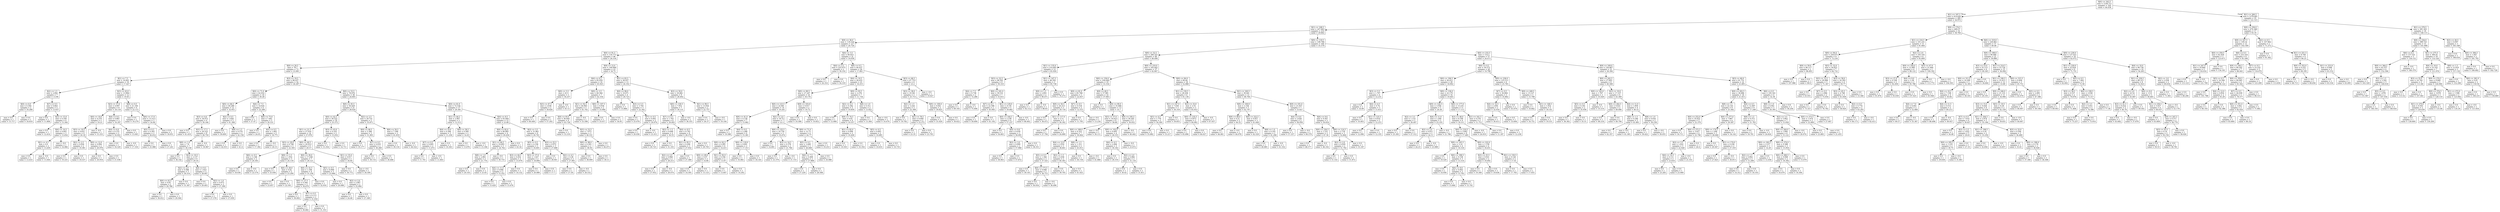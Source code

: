 digraph Tree {
node [shape=box] ;
0 [label="X[0] <= 343.5\nmse = 1238.711\nsamples = 320\nvalue = 44.438"] ;
1 [label="X[1] <= 187.5\nmse = 414.626\nsamples = 285\nvalue = 34.972"] ;
0 -> 1 [labeldistance=2.5, labelangle=45, headlabel="True"] ;
2 [label="X[1] <= 108.5\nmse = 247.843\nsamples = 233\nvalue = 29.662"] ;
1 -> 2 ;
3 [label="X[9] <= 36.0\nmse = 118.324\nsamples = 127\nvalue = 24.724"] ;
2 -> 3 ;
4 [label="X[0] <= 91.5\nmse = 116.773\nsamples = 96\nvalue = 26.554"] ;
3 -> 4 ;
5 [label="X[0] <= 20.5\nmse = 78.7\nsamples = 73\nvalue = 23.981"] ;
4 -> 5 ;
6 [label="X[1] <= 7.5\nmse = 16.843\nsamples = 19\nvalue = 17.427"] ;
5 -> 6 ;
7 [label="X[2] <= 1.5\nmse = 2.692\nsamples = 7\nvalue = 13.96"] ;
6 -> 7 ;
8 [label="X[0] <= 6.0\nmse = 0.304\nsamples = 2\nvalue = 16.268"] ;
7 -> 8 ;
9 [label="mse = 0.0\nsamples = 1\nvalue = 15.717"] ;
8 -> 9 ;
10 [label="mse = 0.0\nsamples = 1\nvalue = 16.819"] ;
8 -> 10 ;
11 [label="X[7] <= 0.5\nmse = 0.663\nsamples = 5\nvalue = 13.037"] ;
7 -> 11 ;
12 [label="mse = 0.0\nsamples = 1\nvalue = 11.808"] ;
11 -> 12 ;
13 [label="X[3] <= 15.0\nmse = 0.358\nsamples = 4\nvalue = 13.344"] ;
11 -> 13 ;
14 [label="mse = 0.0\nsamples = 1\nvalue = 12.414"] ;
13 -> 14 ;
15 [label="X[4] <= 10.5\nmse = 0.093\nsamples = 3\nvalue = 13.654"] ;
13 -> 15 ;
16 [label="X[1] <= 4.5\nmse = 0.0\nsamples = 2\nvalue = 13.439"] ;
15 -> 16 ;
17 [label="mse = 0.0\nsamples = 1\nvalue = 13.433"] ;
16 -> 17 ;
18 [label="mse = -0.0\nsamples = 1\nvalue = 13.444"] ;
16 -> 18 ;
19 [label="mse = -0.0\nsamples = 1\nvalue = 14.084"] ;
15 -> 19 ;
20 [label="X[3] <= 43.0\nmse = 13.994\nsamples = 12\nvalue = 19.45"] ;
6 -> 20 ;
21 [label="X[3] <= 37.0\nmse = 4.997\nsamples = 8\nvalue = 18.118"] ;
20 -> 21 ;
22 [label="X[0] <= 19.0\nmse = 4.279\nsamples = 5\nvalue = 19.21"] ;
21 -> 22 ;
23 [label="X[3] <= 19.5\nmse = 0.652\nsamples = 4\nvalue = 20.18"] ;
22 -> 23 ;
24 [label="X[2] <= 2.5\nmse = 0.024\nsamples = 2\nvalue = 19.381"] ;
23 -> 24 ;
25 [label="mse = 0.0\nsamples = 1\nvalue = 19.225"] ;
24 -> 25 ;
26 [label="mse = 0.0\nsamples = 1\nvalue = 19.537"] ;
24 -> 26 ;
27 [label="X[0] <= 12.0\nmse = 0.004\nsamples = 2\nvalue = 20.978"] ;
23 -> 27 ;
28 [label="mse = 0.0\nsamples = 1\nvalue = 20.918"] ;
27 -> 28 ;
29 [label="mse = 0.0\nsamples = 1\nvalue = 21.038"] ;
27 -> 29 ;
30 [label="mse = -0.0\nsamples = 1\nvalue = 15.333"] ;
22 -> 30 ;
31 [label="X[4] <= 9.5\nmse = 0.887\nsamples = 3\nvalue = 16.297"] ;
21 -> 31 ;
32 [label="X[4] <= 6.0\nmse = 0.155\nsamples = 2\nvalue = 16.922"] ;
31 -> 32 ;
33 [label="mse = 0.0\nsamples = 1\nvalue = 16.529"] ;
32 -> 33 ;
34 [label="mse = -0.0\nsamples = 1\nvalue = 17.316"] ;
32 -> 34 ;
35 [label="mse = 0.0\nsamples = 1\nvalue = 15.045"] ;
31 -> 35 ;
36 [label="X[8] <= 0.5\nmse = 21.336\nsamples = 4\nvalue = 22.115"] ;
20 -> 36 ;
37 [label="mse = 0.0\nsamples = 1\nvalue = 16.279"] ;
36 -> 37 ;
38 [label="X[0] <= 17.0\nmse = 13.313\nsamples = 3\nvalue = 24.06"] ;
36 -> 38 ;
39 [label="X[5] <= 0.5\nmse = 0.393\nsamples = 2\nvalue = 26.614"] ;
38 -> 39 ;
40 [label="mse = 0.0\nsamples = 1\nvalue = 25.988"] ;
39 -> 40 ;
41 [label="mse = 0.0\nsamples = 1\nvalue = 27.241"] ;
39 -> 41 ;
42 [label="mse = 0.0\nsamples = 1\nvalue = 18.951"] ;
38 -> 42 ;
43 [label="X[3] <= 19.5\nmse = 80.037\nsamples = 54\nvalue = 26.287"] ;
5 -> 43 ;
44 [label="X[0] <= 71.0\nmse = 62.032\nsamples = 16\nvalue = 30.28"] ;
43 -> 44 ;
45 [label="X[0] <= 66.5\nmse = 49.289\nsamples = 12\nvalue = 32.951"] ;
44 -> 45 ;
46 [label="X[3] <= 4.0\nmse = 34.072\nsamples = 9\nvalue = 30.166"] ;
45 -> 46 ;
47 [label="mse = 0.0\nsamples = 1\nvalue = 41.419"] ;
46 -> 47 ;
48 [label="X[3] <= 17.5\nmse = 20.522\nsamples = 8\nvalue = 28.759"] ;
46 -> 48 ;
49 [label="X[8] <= 1.0\nmse = 7.8\nsamples = 7\nvalue = 30.158"] ;
48 -> 49 ;
50 [label="mse = 0.0\nsamples = 1\nvalue = 36.142"] ;
49 -> 50 ;
51 [label="X[3] <= 10.5\nmse = 2.137\nsamples = 6\nvalue = 29.16"] ;
49 -> 51 ;
52 [label="X[2] <= 2.0\nmse = 0.588\nsamples = 3\nvalue = 30.314"] ;
51 -> 52 ;
53 [label="X[0] <= 43.5\nmse = 0.05\nsamples = 2\nvalue = 29.788"] ;
52 -> 53 ;
54 [label="mse = 0.0\nsamples = 1\nvalue = 30.012"] ;
53 -> 54 ;
55 [label="mse = 0.0\nsamples = 1\nvalue = 29.564"] ;
53 -> 55 ;
56 [label="mse = 0.0\nsamples = 1\nvalue = 31.367"] ;
52 -> 56 ;
57 [label="X[4] <= 9.5\nmse = 1.023\nsamples = 3\nvalue = 28.007"] ;
51 -> 57 ;
58 [label="mse = 0.0\nsamples = 1\nvalue = 29.403"] ;
57 -> 58 ;
59 [label="X[2] <= 1.0\nmse = 0.073\nsamples = 2\nvalue = 27.309"] ;
57 -> 59 ;
60 [label="mse = 0.0\nsamples = 1\nvalue = 27.578"] ;
59 -> 60 ;
61 [label="mse = 0.0\nsamples = 1\nvalue = 27.039"] ;
59 -> 61 ;
62 [label="mse = -0.0\nsamples = 1\nvalue = 18.967"] ;
48 -> 62 ;
63 [label="X[2] <= 0.5\nmse = 1.826\nsamples = 3\nvalue = 41.308"] ;
45 -> 63 ;
64 [label="mse = 0.0\nsamples = 1\nvalue = 39.609"] ;
63 -> 64 ;
65 [label="X[8] <= 1.5\nmse = 0.574\nsamples = 2\nvalue = 42.158"] ;
63 -> 65 ;
66 [label="mse = 0.0\nsamples = 1\nvalue = 42.915"] ;
65 -> 66 ;
67 [label="mse = 0.0\nsamples = 1\nvalue = 41.4"] ;
65 -> 67 ;
68 [label="X[4] <= 7.5\nmse = 14.624\nsamples = 4\nvalue = 22.266"] ;
44 -> 68 ;
69 [label="mse = 0.0\nsamples = 1\nvalue = 27.47"] ;
68 -> 69 ;
70 [label="X[0] <= 73.0\nmse = 7.461\nsamples = 3\nvalue = 20.531"] ;
68 -> 70 ;
71 [label="mse = 0.0\nsamples = 1\nvalue = 24.05"] ;
70 -> 71 ;
72 [label="X[5] <= 0.5\nmse = 1.902\nsamples = 2\nvalue = 18.771"] ;
70 -> 72 ;
73 [label="mse = 0.0\nsamples = 1\nvalue = 17.392"] ;
72 -> 73 ;
74 [label="mse = -0.0\nsamples = 1\nvalue = 20.15"] ;
72 -> 74 ;
75 [label="X[0] <= 53.5\nmse = 78.076\nsamples = 38\nvalue = 24.605"] ;
43 -> 75 ;
76 [label="X[0] <= 45.5\nmse = 56.429\nsamples = 21\nvalue = 28.024"] ;
75 -> 76 ;
77 [label="X[0] <= 42.5\nmse = 39.522\nsamples = 16\nvalue = 25.572"] ;
76 -> 77 ;
78 [label="X[1] <= 21.5\nmse = 27.016\nsamples = 14\nvalue = 27.078"] ;
77 -> 78 ;
79 [label="X[3] <= 29.0\nmse = 6.708\nsamples = 5\nvalue = 22.593"] ;
78 -> 79 ;
80 [label="X[6] <= 0.5\nmse = 5.148\nsamples = 2\nvalue = 20.305"] ;
79 -> 80 ;
81 [label="mse = 0.0\nsamples = 1\nvalue = 18.036"] ;
80 -> 81 ;
82 [label="mse = -0.0\nsamples = 1\nvalue = 22.574"] ;
80 -> 82 ;
83 [label="X[8] <= 1.5\nmse = 1.932\nsamples = 3\nvalue = 24.118"] ;
79 -> 83 ;
84 [label="mse = 0.0\nsamples = 1\nvalue = 25.936"] ;
83 -> 84 ;
85 [label="X[0] <= 28.0\nmse = 0.42\nsamples = 2\nvalue = 23.209"] ;
83 -> 85 ;
86 [label="mse = 0.0\nsamples = 1\nvalue = 23.857"] ;
85 -> 86 ;
87 [label="mse = 0.0\nsamples = 1\nvalue = 22.561"] ;
85 -> 87 ;
88 [label="X[0] <= 40.5\nmse = 20.912\nsamples = 9\nvalue = 29.57"] ;
78 -> 88 ;
89 [label="X[0] <= 36.0\nmse = 17.438\nsamples = 7\nvalue = 28.121"] ;
88 -> 89 ;
90 [label="X[0] <= 32.5\nmse = 1.166\nsamples = 4\nvalue = 31.238"] ;
89 -> 90 ;
91 [label="X[0] <= 27.5\nmse = 0.304\nsamples = 3\nvalue = 30.679"] ;
90 -> 91 ;
92 [label="mse = 0.0\nsamples = 1\nvalue = 30.002"] ;
91 -> 92 ;
93 [label="X[7] <= 0.5\nmse = 0.113\nsamples = 2\nvalue = 31.018"] ;
91 -> 93 ;
94 [label="mse = 0.0\nsamples = 1\nvalue = 30.682"] ;
93 -> 94 ;
95 [label="mse = 0.0\nsamples = 1\nvalue = 31.353"] ;
93 -> 95 ;
96 [label="mse = 0.0\nsamples = 1\nvalue = 32.916"] ;
90 -> 96 ;
97 [label="X[5] <= 0.5\nmse = 8.909\nsamples = 3\nvalue = 23.966"] ;
89 -> 97 ;
98 [label="mse = 0.0\nsamples = 1\nvalue = 20.088"] ;
97 -> 98 ;
99 [label="X[2] <= 2.0\nmse = 2.087\nsamples = 2\nvalue = 25.904"] ;
97 -> 99 ;
100 [label="mse = 0.0\nsamples = 1\nvalue = 24.46"] ;
99 -> 100 ;
101 [label="mse = 0.0\nsamples = 1\nvalue = 27.349"] ;
99 -> 101 ;
102 [label="X[1] <= 35.0\nmse = 0.017\nsamples = 2\nvalue = 34.64"] ;
88 -> 102 ;
103 [label="mse = 0.0\nsamples = 1\nvalue = 34.772"] ;
102 -> 103 ;
104 [label="mse = -0.0\nsamples = 1\nvalue = 34.509"] ;
102 -> 104 ;
105 [label="X[3] <= 43.0\nmse = 0.103\nsamples = 2\nvalue = 15.032"] ;
77 -> 105 ;
106 [label="mse = 0.0\nsamples = 1\nvalue = 15.354"] ;
105 -> 106 ;
107 [label="mse = 0.0\nsamples = 1\nvalue = 14.711"] ;
105 -> 107 ;
108 [label="X[2] <= 2.5\nmse = 29.731\nsamples = 5\nvalue = 35.871"] ;
76 -> 108 ;
109 [label="X[0] <= 46.5\nmse = 5.366\nsamples = 3\nvalue = 31.905"] ;
108 -> 109 ;
110 [label="mse = 0.0\nsamples = 1\nvalue = 35.177"] ;
109 -> 110 ;
111 [label="X[7] <= 0.5\nmse = 0.019\nsamples = 2\nvalue = 30.269"] ;
109 -> 111 ;
112 [label="mse = 0.0\nsamples = 1\nvalue = 30.132"] ;
111 -> 112 ;
113 [label="mse = 0.0\nsamples = 1\nvalue = 30.406"] ;
111 -> 113 ;
114 [label="X[0] <= 50.5\nmse = 7.306\nsamples = 2\nvalue = 41.819"] ;
108 -> 114 ;
115 [label="mse = 0.0\nsamples = 1\nvalue = 39.116"] ;
114 -> 115 ;
116 [label="mse = -0.0\nsamples = 1\nvalue = 44.522"] ;
114 -> 116 ;
117 [label="X[0] <= 61.0\nmse = 72.534\nsamples = 17\nvalue = 20.381"] ;
75 -> 117 ;
118 [label="X[1] <= 44.5\nmse = 2.907\nsamples = 5\nvalue = 12.513"] ;
117 -> 118 ;
119 [label="X[4] <= 10.0\nmse = 0.384\nsamples = 3\nvalue = 11.236"] ;
118 -> 119 ;
120 [label="X[7] <= 0.5\nmse = 0.005\nsamples = 2\nvalue = 11.672"] ;
119 -> 120 ;
121 [label="mse = 0.0\nsamples = 1\nvalue = 11.741"] ;
120 -> 121 ;
122 [label="mse = -0.0\nsamples = 1\nvalue = 11.603"] ;
120 -> 122 ;
123 [label="mse = 0.0\nsamples = 1\nvalue = 10.363"] ;
119 -> 123 ;
124 [label="X[0] <= 58.5\nmse = 0.569\nsamples = 2\nvalue = 14.43"] ;
118 -> 124 ;
125 [label="mse = 0.0\nsamples = 1\nvalue = 13.676"] ;
124 -> 125 ;
126 [label="mse = -0.0\nsamples = 1\nvalue = 15.184"] ;
124 -> 126 ;
127 [label="X[4] <= 8.5\nmse = 65.004\nsamples = 12\nvalue = 23.66"] ;
117 -> 127 ;
128 [label="X[0] <= 82.0\nmse = 80.885\nsamples = 4\nvalue = 29.456"] ;
127 -> 128 ;
129 [label="X[1] <= 64.5\nmse = 19.693\nsamples = 3\nvalue = 24.762"] ;
128 -> 129 ;
130 [label="X[8] <= 1.0\nmse = 2.801\nsamples = 2\nvalue = 21.776"] ;
129 -> 130 ;
131 [label="mse = 0.0\nsamples = 1\nvalue = 20.103"] ;
130 -> 131 ;
132 [label="mse = 0.0\nsamples = 1\nvalue = 23.45"] ;
130 -> 132 ;
133 [label="mse = -0.0\nsamples = 1\nvalue = 30.733"] ;
129 -> 133 ;
134 [label="mse = 0.0\nsamples = 1\nvalue = 43.54"] ;
128 -> 134 ;
135 [label="X[2] <= 3.5\nmse = 31.861\nsamples = 8\nvalue = 20.761"] ;
127 -> 135 ;
136 [label="X[5] <= 0.5\nmse = 4.336\nsamples = 5\nvalue = 16.605"] ;
135 -> 136 ;
137 [label="X[3] <= 44.5\nmse = 0.452\nsamples = 3\nvalue = 15.079"] ;
136 -> 137 ;
138 [label="X[4] <= 11.0\nmse = 0.006\nsamples = 2\nvalue = 15.552"] ;
137 -> 138 ;
139 [label="mse = 0.0\nsamples = 1\nvalue = 15.629"] ;
138 -> 139 ;
140 [label="mse = 0.0\nsamples = 1\nvalue = 15.476"] ;
138 -> 140 ;
141 [label="mse = 0.0\nsamples = 1\nvalue = 14.132"] ;
137 -> 141 ;
142 [label="X[3] <= 37.0\nmse = 1.427\nsamples = 2\nvalue = 18.894"] ;
136 -> 142 ;
143 [label="mse = 0.0\nsamples = 1\nvalue = 20.089"] ;
142 -> 143 ;
144 [label="mse = 0.0\nsamples = 1\nvalue = 17.7"] ;
142 -> 144 ;
145 [label="X[3] <= 25.5\nmse = 0.972\nsamples = 3\nvalue = 27.688"] ;
135 -> 145 ;
146 [label="mse = 0.0\nsamples = 1\nvalue = 28.941"] ;
145 -> 146 ;
147 [label="X[2] <= 4.5\nmse = 0.28\nsamples = 2\nvalue = 27.061"] ;
145 -> 147 ;
148 [label="mse = 0.0\nsamples = 1\nvalue = 27.59"] ;
147 -> 148 ;
149 [label="mse = -0.0\nsamples = 1\nvalue = 26.532"] ;
147 -> 149 ;
150 [label="X[9] <= 12.0\nmse = 149.906\nsamples = 23\nvalue = 34.72"] ;
4 -> 150 ;
151 [label="X[4] <= 6.5\nmse = 85.059\nsamples = 10\nvalue = 45.925"] ;
150 -> 151 ;
152 [label="X[9] <= 5.5\nmse = 43.5\nsamples = 3\nvalue = 54.257"] ;
151 -> 152 ;
153 [label="X[3] <= 47.5\nmse = 2.636\nsamples = 2\nvalue = 58.826"] ;
152 -> 153 ;
154 [label="mse = 0.0\nsamples = 1\nvalue = 60.449"] ;
153 -> 154 ;
155 [label="mse = 0.0\nsamples = 1\nvalue = 57.202"] ;
153 -> 155 ;
156 [label="mse = -0.0\nsamples = 1\nvalue = 45.12"] ;
152 -> 156 ;
157 [label="X[9] <= 3.5\nmse = 60.364\nsamples = 7\nvalue = 42.354"] ;
151 -> 157 ;
158 [label="X[1] <= 92.5\nmse = 44.903\nsamples = 5\nvalue = 45.702"] ;
157 -> 158 ;
159 [label="X[0] <= 93.0\nmse = 36.644\nsamples = 4\nvalue = 43.728"] ;
158 -> 159 ;
160 [label="mse = 0.0\nsamples = 1\nvalue = 53.319"] ;
159 -> 160 ;
161 [label="X[3] <= 53.5\nmse = 7.973\nsamples = 3\nvalue = 40.531"] ;
159 -> 161 ;
162 [label="X[0] <= 98.0\nmse = 0.303\nsamples = 2\nvalue = 38.56"] ;
161 -> 162 ;
163 [label="mse = 0.0\nsamples = 1\nvalue = 38.009"] ;
162 -> 163 ;
164 [label="mse = 0.0\nsamples = 1\nvalue = 39.11"] ;
162 -> 164 ;
165 [label="mse = 0.0\nsamples = 1\nvalue = 44.473"] ;
161 -> 165 ;
166 [label="mse = -0.0\nsamples = 1\nvalue = 53.598"] ;
158 -> 166 ;
167 [label="X[0] <= 107.5\nmse = 0.934\nsamples = 2\nvalue = 33.984"] ;
157 -> 167 ;
168 [label="mse = 0.0\nsamples = 1\nvalue = 33.017"] ;
167 -> 168 ;
169 [label="mse = 0.0\nsamples = 1\nvalue = 34.95"] ;
167 -> 169 ;
170 [label="X[1] <= 83.5\nmse = 28.937\nsamples = 13\nvalue = 26.102"] ;
150 -> 170 ;
171 [label="X[0] <= 96.0\nmse = 10.671\nsamples = 4\nvalue = 20.723"] ;
170 -> 171 ;
172 [label="mse = 0.0\nsamples = 1\nvalue = 15.866"] ;
171 -> 172 ;
173 [label="X[3] <= 5.5\nmse = 3.745\nsamples = 3\nvalue = 22.342"] ;
171 -> 173 ;
174 [label="mse = 0.0\nsamples = 1\nvalue = 25.078"] ;
173 -> 174 ;
175 [label="X[7] <= 0.5\nmse = 0.001\nsamples = 2\nvalue = 20.974"] ;
173 -> 175 ;
176 [label="mse = 0.0\nsamples = 1\nvalue = 20.936"] ;
175 -> 176 ;
177 [label="mse = -0.0\nsamples = 1\nvalue = 21.011"] ;
175 -> 177 ;
178 [label="X[3] <= 50.0\nmse = 18.482\nsamples = 9\nvalue = 28.492"] ;
170 -> 178 ;
179 [label="X[0] <= 130.5\nmse = 7.951\nsamples = 7\nvalue = 30.131"] ;
178 -> 179 ;
180 [label="X[7] <= 0.5\nmse = 1.743\nsamples = 6\nvalue = 29.093"] ;
179 -> 180 ;
181 [label="X[2] <= 1.5\nmse = 0.648\nsamples = 2\nvalue = 30.53"] ;
180 -> 181 ;
182 [label="mse = 0.0\nsamples = 1\nvalue = 29.725"] ;
181 -> 182 ;
183 [label="mse = 0.0\nsamples = 1\nvalue = 31.335"] ;
181 -> 183 ;
184 [label="X[4] <= 8.5\nmse = 0.742\nsamples = 4\nvalue = 28.375"] ;
180 -> 184 ;
185 [label="X[1] <= 95.5\nmse = 0.204\nsamples = 3\nvalue = 27.932"] ;
184 -> 185 ;
186 [label="X[2] <= 2.0\nmse = 0.068\nsamples = 2\nvalue = 28.213"] ;
185 -> 186 ;
187 [label="mse = 0.0\nsamples = 1\nvalue = 27.952"] ;
186 -> 187 ;
188 [label="mse = -0.0\nsamples = 1\nvalue = 28.474"] ;
186 -> 188 ;
189 [label="mse = 0.0\nsamples = 1\nvalue = 27.369"] ;
185 -> 189 ;
190 [label="mse = 0.0\nsamples = 1\nvalue = 29.705"] ;
184 -> 190 ;
191 [label="mse = -0.0\nsamples = 1\nvalue = 36.355"] ;
179 -> 191 ;
192 [label="X[1] <= 90.5\nmse = 13.054\nsamples = 2\nvalue = 22.757"] ;
178 -> 192 ;
193 [label="mse = 0.0\nsamples = 1\nvalue = 26.37"] ;
192 -> 193 ;
194 [label="mse = -0.0\nsamples = 1\nvalue = 19.144"] ;
192 -> 194 ;
195 [label="X[4] <= 3.5\nmse = 80.653\nsamples = 31\nvalue = 19.058"] ;
3 -> 195 ;
196 [label="X[4] <= 2.5\nmse = 225.075\nsamples = 2\nvalue = 39.316"] ;
195 -> 196 ;
197 [label="mse = 0.0\nsamples = 1\nvalue = 24.314"] ;
196 -> 197 ;
198 [label="mse = 0.0\nsamples = 1\nvalue = 54.319"] ;
196 -> 198 ;
199 [label="X[6] <= 0.5\nmse = 40.437\nsamples = 29\nvalue = 17.661"] ;
195 -> 199 ;
200 [label="X[4] <= 10.5\nmse = 28.433\nsamples = 23\nvalue = 16.215"] ;
199 -> 200 ;
201 [label="X[9] <= 89.5\nmse = 27.247\nsamples = 16\nvalue = 18.176"] ;
200 -> 201 ;
202 [label="X[0] <= 123.5\nmse = 22.061\nsamples = 14\nvalue = 19.241"] ;
201 -> 202 ;
203 [label="X[9] <= 41.0\nmse = 4.128\nsamples = 7\nvalue = 15.982"] ;
202 -> 203 ;
204 [label="mse = 0.0\nsamples = 1\nvalue = 19.588"] ;
203 -> 204 ;
205 [label="X[4] <= 9.5\nmse = 2.288\nsamples = 6\nvalue = 15.381"] ;
203 -> 205 ;
206 [label="X[9] <= 62.5\nmse = 0.285\nsamples = 4\nvalue = 14.415"] ;
205 -> 206 ;
207 [label="X[9] <= 49.0\nmse = 0.07\nsamples = 2\nvalue = 14.86"] ;
206 -> 207 ;
208 [label="mse = 0.0\nsamples = 1\nvalue = 14.595"] ;
207 -> 208 ;
209 [label="mse = 0.0\nsamples = 1\nvalue = 15.125"] ;
207 -> 209 ;
210 [label="X[1] <= 92.0\nmse = 0.104\nsamples = 2\nvalue = 13.97"] ;
206 -> 210 ;
211 [label="mse = 0.0\nsamples = 1\nvalue = 13.647"] ;
210 -> 211 ;
212 [label="mse = 0.0\nsamples = 1\nvalue = 14.292"] ;
210 -> 212 ;
213 [label="X[0] <= 118.0\nmse = 0.691\nsamples = 2\nvalue = 17.313"] ;
205 -> 213 ;
214 [label="mse = 0.0\nsamples = 1\nvalue = 16.482"] ;
213 -> 214 ;
215 [label="mse = 0.0\nsamples = 1\nvalue = 18.145"] ;
213 -> 215 ;
216 [label="X[2] <= 2.0\nmse = 18.75\nsamples = 7\nvalue = 22.5"] ;
202 -> 216 ;
217 [label="X[0] <= 135.5\nmse = 10.754\nsamples = 3\nvalue = 19.474"] ;
216 -> 217 ;
218 [label="mse = 0.0\nsamples = 1\nvalue = 14.891"] ;
217 -> 218 ;
219 [label="X[3] <= 14.5\nmse = 0.376\nsamples = 2\nvalue = 21.766"] ;
217 -> 219 ;
220 [label="mse = 0.0\nsamples = 1\nvalue = 22.379"] ;
219 -> 220 ;
221 [label="mse = -0.0\nsamples = 1\nvalue = 21.153"] ;
219 -> 221 ;
222 [label="X[9] <= 71.0\nmse = 12.73\nsamples = 4\nvalue = 24.77"] ;
216 -> 222 ;
223 [label="X[5] <= 0.5\nmse = 3.449\nsamples = 3\nvalue = 26.608"] ;
222 -> 223 ;
224 [label="X[4] <= 7.5\nmse = 0.409\nsamples = 2\nvalue = 27.868"] ;
223 -> 224 ;
225 [label="mse = 0.0\nsamples = 1\nvalue = 27.229"] ;
224 -> 225 ;
226 [label="mse = 0.0\nsamples = 1\nvalue = 28.508"] ;
224 -> 226 ;
227 [label="mse = 0.0\nsamples = 1\nvalue = 24.088"] ;
223 -> 227 ;
228 [label="mse = 0.0\nsamples = 1\nvalue = 19.253"] ;
222 -> 228 ;
229 [label="X[9] <= 103.0\nmse = 0.017\nsamples = 2\nvalue = 10.72"] ;
201 -> 229 ;
230 [label="mse = 0.0\nsamples = 1\nvalue = 10.588"] ;
229 -> 230 ;
231 [label="mse = 0.0\nsamples = 1\nvalue = 10.852"] ;
229 -> 231 ;
232 [label="X[9] <= 93.5\nmse = 2.276\nsamples = 7\nvalue = 11.734"] ;
200 -> 232 ;
233 [label="X[2] <= 0.5\nmse = 0.382\nsamples = 5\nvalue = 10.859"] ;
232 -> 233 ;
234 [label="mse = 0.0\nsamples = 1\nvalue = 12.068"] ;
233 -> 234 ;
235 [label="X[9] <= 74.5\nmse = 0.02\nsamples = 4\nvalue = 10.557"] ;
233 -> 235 ;
236 [label="X[1] <= 82.0\nmse = 0.006\nsamples = 2\nvalue = 10.428"] ;
235 -> 236 ;
237 [label="mse = 0.0\nsamples = 1\nvalue = 10.503"] ;
236 -> 237 ;
238 [label="mse = 0.0\nsamples = 1\nvalue = 10.354"] ;
236 -> 238 ;
239 [label="X[5] <= 0.5\nmse = 0.003\nsamples = 2\nvalue = 10.685"] ;
235 -> 239 ;
240 [label="mse = 0.0\nsamples = 1\nvalue = 10.635"] ;
239 -> 240 ;
241 [label="mse = 0.0\nsamples = 1\nvalue = 10.735"] ;
239 -> 241 ;
242 [label="X[8] <= 1.0\nmse = 0.311\nsamples = 2\nvalue = 13.922"] ;
232 -> 242 ;
243 [label="mse = 0.0\nsamples = 1\nvalue = 13.364"] ;
242 -> 243 ;
244 [label="mse = -0.0\nsamples = 1\nvalue = 14.479"] ;
242 -> 244 ;
245 [label="X[3] <= 46.5\nmse = 47.753\nsamples = 6\nvalue = 23.2"] ;
199 -> 245 ;
246 [label="X[3] <= 38.0\nmse = 19.361\nsamples = 5\nvalue = 25.715"] ;
245 -> 246 ;
247 [label="X[2] <= 1.5\nmse = 3.224\nsamples = 3\nvalue = 22.308"] ;
246 -> 247 ;
248 [label="mse = 0.0\nsamples = 1\nvalue = 19.782"] ;
247 -> 248 ;
249 [label="X[1] <= 78.5\nmse = 0.049\nsamples = 2\nvalue = 23.572"] ;
247 -> 249 ;
250 [label="mse = 0.0\nsamples = 1\nvalue = 23.35"] ;
249 -> 250 ;
251 [label="mse = 0.0\nsamples = 1\nvalue = 23.793"] ;
249 -> 251 ;
252 [label="X[9] <= 100.0\nmse = 0.041\nsamples = 2\nvalue = 30.825"] ;
246 -> 252 ;
253 [label="mse = 0.0\nsamples = 1\nvalue = 31.029"] ;
252 -> 253 ;
254 [label="mse = 0.0\nsamples = 1\nvalue = 30.622"] ;
252 -> 254 ;
255 [label="mse = -0.0\nsamples = 1\nvalue = 10.627"] ;
245 -> 255 ;
256 [label="X[9] <= 119.5\nmse = 338.796\nsamples = 106\nvalue = 35.579"] ;
2 -> 256 ;
257 [label="X[9] <= 32.5\nmse = 289.325\nsamples = 49\nvalue = 48.498"] ;
256 -> 257 ;
258 [label="X[1] <= 135.0\nmse = 214.893\nsamples = 12\nvalue = 65.924"] ;
257 -> 258 ;
259 [label="X[3] <= 22.5\nmse = 96.501\nsamples = 9\nvalue = 59.319"] ;
258 -> 259 ;
260 [label="X[4] <= 7.5\nmse = 9.738\nsamples = 2\nvalue = 72.286"] ;
259 -> 260 ;
261 [label="mse = 0.0\nsamples = 1\nvalue = 69.165"] ;
260 -> 261 ;
262 [label="mse = -0.0\nsamples = 1\nvalue = 75.406"] ;
260 -> 262 ;
263 [label="X[0] <= 161.0\nmse = 59.531\nsamples = 7\nvalue = 55.615"] ;
259 -> 263 ;
264 [label="X[7] <= 0.5\nmse = 22.596\nsamples = 2\nvalue = 45.945"] ;
263 -> 264 ;
265 [label="mse = 0.0\nsamples = 1\nvalue = 50.699"] ;
264 -> 265 ;
266 [label="mse = 0.0\nsamples = 1\nvalue = 41.192"] ;
264 -> 266 ;
267 [label="X[1] <= 129.0\nmse = 21.95\nsamples = 5\nvalue = 59.482"] ;
263 -> 267 ;
268 [label="X[0] <= 164.5\nmse = 2.238\nsamples = 4\nvalue = 57.237"] ;
267 -> 268 ;
269 [label="mse = 0.0\nsamples = 1\nvalue = 54.663"] ;
268 -> 269 ;
270 [label="X[4] <= 9.0\nmse = 0.039\nsamples = 3\nvalue = 58.095"] ;
268 -> 270 ;
271 [label="X[2] <= 3.0\nmse = 0.009\nsamples = 2\nvalue = 57.968"] ;
270 -> 271 ;
272 [label="mse = 0.0\nsamples = 1\nvalue = 58.063"] ;
271 -> 272 ;
273 [label="mse = 0.0\nsamples = 1\nvalue = 57.872"] ;
271 -> 273 ;
274 [label="mse = 0.0\nsamples = 1\nvalue = 58.351"] ;
270 -> 274 ;
275 [label="mse = -0.0\nsamples = 1\nvalue = 68.462"] ;
267 -> 275 ;
276 [label="X[1] <= 147.5\nmse = 46.592\nsamples = 3\nvalue = 85.738"] ;
258 -> 276 ;
277 [label="X[9] <= 1.5\nmse = 2.693\nsamples = 2\nvalue = 90.471"] ;
276 -> 277 ;
278 [label="mse = 0.0\nsamples = 1\nvalue = 92.112"] ;
277 -> 278 ;
279 [label="mse = -0.0\nsamples = 1\nvalue = 88.83"] ;
277 -> 279 ;
280 [label="mse = 0.0\nsamples = 1\nvalue = 76.273"] ;
276 -> 280 ;
281 [label="X[0] <= 210.0\nmse = 183.042\nsamples = 37\nvalue = 42.847"] ;
257 -> 281 ;
282 [label="X[0] <= 156.0\nmse = 104.646\nsamples = 19\nvalue = 33.334"] ;
281 -> 282 ;
283 [label="X[9] <= 81.0\nmse = 85.768\nsamples = 5\nvalue = 22.837"] ;
282 -> 283 ;
284 [label="X[9] <= 50.5\nmse = 24.213\nsamples = 3\nvalue = 29.718"] ;
283 -> 284 ;
285 [label="mse = 0.0\nsamples = 1\nvalue = 36.472"] ;
284 -> 285 ;
286 [label="X[1] <= 117.0\nmse = 2.11\nsamples = 2\nvalue = 26.342"] ;
284 -> 286 ;
287 [label="mse = 0.0\nsamples = 1\nvalue = 27.794"] ;
286 -> 287 ;
288 [label="mse = 0.0\nsamples = 1\nvalue = 24.889"] ;
286 -> 288 ;
289 [label="X[7] <= 0.5\nmse = 0.518\nsamples = 2\nvalue = 12.515"] ;
283 -> 289 ;
290 [label="mse = 0.0\nsamples = 1\nvalue = 11.795"] ;
289 -> 290 ;
291 [label="mse = -0.0\nsamples = 1\nvalue = 13.234"] ;
289 -> 291 ;
292 [label="X[9] <= 40.5\nmse = 57.981\nsamples = 14\nvalue = 37.083"] ;
282 -> 292 ;
293 [label="mse = 0.0\nsamples = 1\nvalue = 55.054"] ;
292 -> 293 ;
294 [label="X[9] <= 90.0\nmse = 35.686\nsamples = 13\nvalue = 35.7"] ;
292 -> 294 ;
295 [label="X[3] <= 57.0\nmse = 16.023\nsamples = 8\nvalue = 38.68"] ;
294 -> 295 ;
296 [label="X[0] <= 188.0\nmse = 6.323\nsamples = 7\nvalue = 39.904"] ;
295 -> 296 ;
297 [label="X[4] <= 12.0\nmse = 2.916\nsamples = 5\nvalue = 38.661"] ;
296 -> 297 ;
298 [label="X[5] <= 0.5\nmse = 1.344\nsamples = 3\nvalue = 37.525"] ;
297 -> 298 ;
299 [label="mse = 0.0\nsamples = 1\nvalue = 39.145"] ;
298 -> 299 ;
300 [label="X[0] <= 173.5\nmse = 0.048\nsamples = 2\nvalue = 36.715"] ;
298 -> 300 ;
301 [label="mse = 0.0\nsamples = 1\nvalue = 36.934"] ;
300 -> 301 ;
302 [label="mse = -0.0\nsamples = 1\nvalue = 36.496"] ;
300 -> 302 ;
303 [label="X[2] <= 1.5\nmse = 0.436\nsamples = 2\nvalue = 40.365"] ;
297 -> 303 ;
304 [label="mse = 0.0\nsamples = 1\nvalue = 39.705"] ;
303 -> 304 ;
305 [label="mse = 0.0\nsamples = 1\nvalue = 41.025"] ;
303 -> 305 ;
306 [label="X[8] <= 1.5\nmse = 1.311\nsamples = 2\nvalue = 43.013"] ;
296 -> 306 ;
307 [label="mse = 0.0\nsamples = 1\nvalue = 44.158"] ;
306 -> 307 ;
308 [label="mse = -0.0\nsamples = 1\nvalue = 41.868"] ;
306 -> 308 ;
309 [label="mse = -0.0\nsamples = 1\nvalue = 30.111"] ;
295 -> 309 ;
310 [label="X[0] <= 195.5\nmse = 30.205\nsamples = 5\nvalue = 30.932"] ;
294 -> 310 ;
311 [label="X[9] <= 102.0\nmse = 9.495\nsamples = 4\nvalue = 28.555"] ;
310 -> 311 ;
312 [label="X[4] <= 6.5\nmse = 2.064\nsamples = 3\nvalue = 30.182"] ;
311 -> 312 ;
313 [label="mse = 0.0\nsamples = 1\nvalue = 28.316"] ;
312 -> 313 ;
314 [label="X[2] <= 2.0\nmse = 0.484\nsamples = 2\nvalue = 31.116"] ;
312 -> 314 ;
315 [label="mse = 0.0\nsamples = 1\nvalue = 30.42"] ;
314 -> 315 ;
316 [label="mse = 0.0\nsamples = 1\nvalue = 31.811"] ;
314 -> 316 ;
317 [label="mse = -0.0\nsamples = 1\nvalue = 23.672"] ;
311 -> 317 ;
318 [label="mse = -0.0\nsamples = 1\nvalue = 40.442"] ;
310 -> 318 ;
319 [label="X[9] <= 84.0\nmse = 69.44\nsamples = 18\nvalue = 52.888"] ;
281 -> 319 ;
320 [label="X[1] <= 150.5\nmse = 28.204\nsamples = 6\nvalue = 61.136"] ;
319 -> 320 ;
321 [label="X[1] <= 147.0\nmse = 7.439\nsamples = 3\nvalue = 56.318"] ;
320 -> 321 ;
322 [label="X[5] <= 0.5\nmse = 1.776\nsamples = 2\nvalue = 54.549"] ;
321 -> 322 ;
323 [label="mse = 0.0\nsamples = 1\nvalue = 55.882"] ;
322 -> 323 ;
324 [label="mse = 0.0\nsamples = 1\nvalue = 53.217"] ;
322 -> 324 ;
325 [label="mse = 0.0\nsamples = 1\nvalue = 59.855"] ;
321 -> 325 ;
326 [label="X[3] <= 33.0\nmse = 2.55\nsamples = 3\nvalue = 65.953"] ;
320 -> 326 ;
327 [label="X[0] <= 235.5\nmse = 0.873\nsamples = 2\nvalue = 64.962"] ;
326 -> 327 ;
328 [label="mse = 0.0\nsamples = 1\nvalue = 65.896"] ;
327 -> 328 ;
329 [label="mse = 0.0\nsamples = 1\nvalue = 64.027"] ;
327 -> 329 ;
330 [label="mse = -0.0\nsamples = 1\nvalue = 67.937"] ;
326 -> 330 ;
331 [label="X[1] <= 160.5\nmse = 39.041\nsamples = 12\nvalue = 48.764"] ;
319 -> 331 ;
332 [label="X[9] <= 100.0\nmse = 2.336\nsamples = 5\nvalue = 42.797"] ;
331 -> 332 ;
333 [label="X[9] <= 89.0\nmse = 0.21\nsamples = 2\nvalue = 44.52"] ;
332 -> 333 ;
334 [label="mse = 0.0\nsamples = 1\nvalue = 44.061"] ;
333 -> 334 ;
335 [label="mse = -0.0\nsamples = 1\nvalue = 44.978"] ;
333 -> 335 ;
336 [label="X[0] <= 222.5\nmse = 0.457\nsamples = 3\nvalue = 41.649"] ;
332 -> 336 ;
337 [label="mse = 0.0\nsamples = 1\nvalue = 42.529"] ;
336 -> 337 ;
338 [label="X[8] <= 1.0\nmse = 0.105\nsamples = 2\nvalue = 41.208"] ;
336 -> 338 ;
339 [label="mse = 0.0\nsamples = 1\nvalue = 40.885"] ;
338 -> 339 ;
340 [label="mse = -0.0\nsamples = 1\nvalue = 41.532"] ;
338 -> 340 ;
341 [label="X[9] <= 101.0\nmse = 21.657\nsamples = 7\nvalue = 53.027"] ;
331 -> 341 ;
342 [label="X[4] <= 6.0\nmse = 2.628\nsamples = 2\nvalue = 58.958"] ;
341 -> 342 ;
343 [label="mse = 0.0\nsamples = 1\nvalue = 57.337"] ;
342 -> 343 ;
344 [label="mse = -0.0\nsamples = 1\nvalue = 60.579"] ;
342 -> 344 ;
345 [label="X[4] <= 9.0\nmse = 9.567\nsamples = 5\nvalue = 50.654"] ;
341 -> 345 ;
346 [label="X[0] <= 236.5\nmse = 1.531\nsamples = 2\nvalue = 47.34"] ;
345 -> 346 ;
347 [label="mse = 0.0\nsamples = 1\nvalue = 48.577"] ;
346 -> 347 ;
348 [label="mse = -0.0\nsamples = 1\nvalue = 46.102"] ;
346 -> 348 ;
349 [label="X[9] <= 114.5\nmse = 2.718\nsamples = 3\nvalue = 52.864"] ;
345 -> 349 ;
350 [label="X[2] <= 2.0\nmse = 0.029\nsamples = 2\nvalue = 51.702"] ;
349 -> 350 ;
351 [label="mse = 0.0\nsamples = 1\nvalue = 51.532"] ;
350 -> 351 ;
352 [label="mse = 0.0\nsamples = 1\nvalue = 51.872"] ;
350 -> 352 ;
353 [label="mse = 0.0\nsamples = 1\nvalue = 55.187"] ;
349 -> 353 ;
354 [label="X[0] <= 232.5\nmse = 114.5\nsamples = 57\nvalue = 24.473"] ;
256 -> 354 ;
355 [label="X[6] <= 0.5\nmse = 59.572\nsamples = 26\nvalue = 19.798"] ;
354 -> 355 ;
356 [label="X[0] <= 184.5\nmse = 26.412\nsamples = 20\nvalue = 18.002"] ;
355 -> 356 ;
357 [label="X[3] <= 5.5\nmse = 1.707\nsamples = 4\nvalue = 12.231"] ;
356 -> 357 ;
358 [label="mse = 0.0\nsamples = 1\nvalue = 14.09"] ;
357 -> 358 ;
359 [label="X[4] <= 4.5\nmse = 0.74\nsamples = 3\nvalue = 11.611"] ;
357 -> 359 ;
360 [label="mse = 0.0\nsamples = 1\nvalue = 10.403"] ;
359 -> 360 ;
361 [label="X[1] <= 125.5\nmse = 0.014\nsamples = 2\nvalue = 12.215"] ;
359 -> 361 ;
362 [label="mse = 0.0\nsamples = 1\nvalue = 12.096"] ;
361 -> 362 ;
363 [label="mse = 0.0\nsamples = 1\nvalue = 12.335"] ;
361 -> 363 ;
364 [label="X[9] <= 136.0\nmse = 22.179\nsamples = 16\nvalue = 19.445"] ;
356 -> 364 ;
365 [label="X[9] <= 124.5\nmse = 3.504\nsamples = 5\nvalue = 24.58"] ;
364 -> 365 ;
366 [label="X[2] <= 3.5\nmse = 1.133\nsamples = 2\nvalue = 26.447"] ;
365 -> 366 ;
367 [label="mse = 0.0\nsamples = 1\nvalue = 25.383"] ;
366 -> 367 ;
368 [label="mse = 0.0\nsamples = 1\nvalue = 27.512"] ;
366 -> 368 ;
369 [label="X[4] <= 11.0\nmse = 1.209\nsamples = 3\nvalue = 23.335"] ;
365 -> 369 ;
370 [label="X[2] <= 2.0\nmse = 0.015\nsamples = 2\nvalue = 24.11"] ;
369 -> 370 ;
371 [label="mse = 0.0\nsamples = 1\nvalue = 24.23"] ;
370 -> 371 ;
372 [label="mse = -0.0\nsamples = 1\nvalue = 23.989"] ;
370 -> 372 ;
373 [label="mse = -0.0\nsamples = 1\nvalue = 21.786"] ;
369 -> 373 ;
374 [label="X[9] <= 177.0\nmse = 13.235\nsamples = 11\nvalue = 17.111"] ;
364 -> 374 ;
375 [label="X[3] <= 48.0\nmse = 8.199\nsamples = 9\nvalue = 18.311"] ;
374 -> 375 ;
376 [label="X[0] <= 210.5\nmse = 3.083\nsamples = 8\nvalue = 17.485"] ;
375 -> 376 ;
377 [label="X[9] <= 145.5\nmse = 3.14\nsamples = 4\nvalue = 16.518"] ;
376 -> 377 ;
378 [label="mse = 0.0\nsamples = 1\nvalue = 19.529"] ;
377 -> 378 ;
379 [label="X[0] <= 198.5\nmse = 0.158\nsamples = 3\nvalue = 15.514"] ;
377 -> 379 ;
380 [label="mse = 0.0\nsamples = 1\nvalue = 14.956"] ;
379 -> 380 ;
381 [label="X[4] <= 8.0\nmse = 0.003\nsamples = 2\nvalue = 15.793"] ;
379 -> 381 ;
382 [label="mse = 0.0\nsamples = 1\nvalue = 15.846"] ;
381 -> 382 ;
383 [label="mse = 0.0\nsamples = 1\nvalue = 15.741"] ;
381 -> 383 ;
384 [label="X[0] <= 222.0\nmse = 1.158\nsamples = 4\nvalue = 18.451"] ;
376 -> 384 ;
385 [label="X[3] <= 25.5\nmse = 0.021\nsamples = 2\nvalue = 19.492"] ;
384 -> 385 ;
386 [label="mse = 0.0\nsamples = 1\nvalue = 19.349"] ;
385 -> 386 ;
387 [label="mse = 0.0\nsamples = 1\nvalue = 19.636"] ;
385 -> 387 ;
388 [label="X[1] <= 150.5\nmse = 0.126\nsamples = 2\nvalue = 17.41"] ;
384 -> 388 ;
389 [label="mse = 0.0\nsamples = 1\nvalue = 17.765"] ;
388 -> 389 ;
390 [label="mse = 0.0\nsamples = 1\nvalue = 17.055"] ;
388 -> 390 ;
391 [label="mse = -0.0\nsamples = 1\nvalue = 24.919"] ;
375 -> 391 ;
392 [label="X[1] <= 161.5\nmse = 0.276\nsamples = 2\nvalue = 11.712"] ;
374 -> 392 ;
393 [label="mse = 0.0\nsamples = 1\nvalue = 11.187"] ;
392 -> 393 ;
394 [label="mse = 0.0\nsamples = 1\nvalue = 12.238"] ;
392 -> 394 ;
395 [label="X[9] <= 236.0\nmse = 123.511\nsamples = 6\nvalue = 25.785"] ;
355 -> 395 ;
396 [label="X[7] <= 0.5\nmse = 30.804\nsamples = 3\nvalue = 35.862"] ;
395 -> 396 ;
397 [label="X[4] <= 10.5\nmse = 2.691\nsamples = 2\nvalue = 32.054"] ;
396 -> 397 ;
398 [label="mse = 0.0\nsamples = 1\nvalue = 30.413"] ;
397 -> 398 ;
399 [label="mse = 0.0\nsamples = 1\nvalue = 33.694"] ;
397 -> 399 ;
400 [label="mse = 0.0\nsamples = 1\nvalue = 43.479"] ;
396 -> 400 ;
401 [label="X[9] <= 249.5\nmse = 13.127\nsamples = 3\nvalue = 15.708"] ;
395 -> 401 ;
402 [label="mse = 0.0\nsamples = 1\nvalue = 10.842"] ;
401 -> 402 ;
403 [label="X[1] <= 148.5\nmse = 1.932\nsamples = 2\nvalue = 18.141"] ;
401 -> 403 ;
404 [label="mse = 0.0\nsamples = 1\nvalue = 16.751"] ;
403 -> 404 ;
405 [label="mse = 0.0\nsamples = 1\nvalue = 19.531"] ;
403 -> 405 ;
406 [label="X[9] <= 169.0\nmse = 126.867\nsamples = 31\nvalue = 28.394"] ;
354 -> 406 ;
407 [label="X[0] <= 242.5\nmse = 27.603\nsamples = 9\nvalue = 40.589"] ;
406 -> 407 ;
408 [label="X[9] <= 145.0\nmse = 1.767\nsamples = 3\nvalue = 35.029"] ;
407 -> 408 ;
409 [label="X[5] <= 0.5\nmse = 0.181\nsamples = 2\nvalue = 35.936"] ;
408 -> 409 ;
410 [label="mse = 0.0\nsamples = 1\nvalue = 36.362"] ;
409 -> 410 ;
411 [label="mse = 0.0\nsamples = 1\nvalue = 35.51"] ;
409 -> 411 ;
412 [label="mse = -0.0\nsamples = 1\nvalue = 33.214"] ;
408 -> 412 ;
413 [label="X[3] <= 19.0\nmse = 17.337\nsamples = 6\nvalue = 43.369"] ;
407 -> 413 ;
414 [label="X[0] <= 262.5\nmse = 0.621\nsamples = 2\nvalue = 49.006"] ;
413 -> 414 ;
415 [label="mse = 0.0\nsamples = 1\nvalue = 48.218"] ;
414 -> 415 ;
416 [label="mse = 0.0\nsamples = 1\nvalue = 49.794"] ;
414 -> 416 ;
417 [label="X[4] <= 11.0\nmse = 1.859\nsamples = 4\nvalue = 40.55"] ;
413 -> 417 ;
418 [label="X[8] <= 1.5\nmse = 0.246\nsamples = 2\nvalue = 41.861"] ;
417 -> 418 ;
419 [label="mse = 0.0\nsamples = 1\nvalue = 42.357"] ;
418 -> 419 ;
420 [label="mse = -0.0\nsamples = 1\nvalue = 41.365"] ;
418 -> 420 ;
421 [label="X[8] <= 1.0\nmse = 0.034\nsamples = 2\nvalue = 39.238"] ;
417 -> 421 ;
422 [label="mse = 0.0\nsamples = 1\nvalue = 39.422"] ;
421 -> 422 ;
423 [label="mse = -0.0\nsamples = 1\nvalue = 39.055"] ;
421 -> 423 ;
424 [label="X[3] <= 46.0\nmse = 81.751\nsamples = 22\nvalue = 23.405"] ;
406 -> 424 ;
425 [label="X[9] <= 202.5\nmse = 34.684\nsamples = 18\nvalue = 21.415"] ;
424 -> 425 ;
426 [label="X[8] <= 1.5\nmse = 22.141\nsamples = 9\nvalue = 25.582"] ;
425 -> 426 ;
427 [label="X[0] <= 252.0\nmse = 10.452\nsamples = 5\nvalue = 22.379"] ;
426 -> 427 ;
428 [label="mse = 0.0\nsamples = 1\nvalue = 16.711"] ;
427 -> 428 ;
429 [label="X[0] <= 272.5\nmse = 3.027\nsamples = 4\nvalue = 23.796"] ;
427 -> 429 ;
430 [label="X[2] <= 3.5\nmse = 1.022\nsamples = 3\nvalue = 22.928"] ;
429 -> 430 ;
431 [label="X[4] <= 10.5\nmse = 0.111\nsamples = 2\nvalue = 23.616"] ;
430 -> 431 ;
432 [label="mse = 0.0\nsamples = 1\nvalue = 23.283"] ;
431 -> 432 ;
433 [label="mse = 0.0\nsamples = 1\nvalue = 23.949"] ;
431 -> 433 ;
434 [label="mse = -0.0\nsamples = 1\nvalue = 21.551"] ;
430 -> 434 ;
435 [label="mse = 0.0\nsamples = 1\nvalue = 26.4"] ;
429 -> 435 ;
436 [label="X[0] <= 277.0\nmse = 7.887\nsamples = 4\nvalue = 29.587"] ;
426 -> 436 ;
437 [label="X[9] <= 174.5\nmse = 1.294\nsamples = 3\nvalue = 28.068"] ;
436 -> 437 ;
438 [label="mse = 0.0\nsamples = 1\nvalue = 29.567"] ;
437 -> 438 ;
439 [label="X[1] <= 174.0\nmse = 0.256\nsamples = 2\nvalue = 27.319"] ;
437 -> 439 ;
440 [label="mse = 0.0\nsamples = 1\nvalue = 27.825"] ;
439 -> 440 ;
441 [label="mse = -0.0\nsamples = 1\nvalue = 26.813"] ;
439 -> 441 ;
442 [label="mse = 0.0\nsamples = 1\nvalue = 34.142"] ;
436 -> 442 ;
443 [label="X[4] <= 4.5\nmse = 12.497\nsamples = 9\nvalue = 17.248"] ;
425 -> 443 ;
444 [label="X[8] <= 1.5\nmse = 9.373\nsamples = 2\nvalue = 21.763"] ;
443 -> 444 ;
445 [label="mse = 0.0\nsamples = 1\nvalue = 18.701"] ;
444 -> 445 ;
446 [label="mse = -0.0\nsamples = 1\nvalue = 24.824"] ;
444 -> 446 ;
447 [label="X[2] <= 3.5\nmse = 5.903\nsamples = 7\nvalue = 15.958"] ;
443 -> 447 ;
448 [label="X[0] <= 264.0\nmse = 1.994\nsamples = 6\nvalue = 15.122"] ;
447 -> 448 ;
449 [label="X[0] <= 262.5\nmse = 2.217\nsamples = 3\nvalue = 14.29"] ;
448 -> 449 ;
450 [label="X[2] <= 1.5\nmse = 0.802\nsamples = 2\nvalue = 15.208"] ;
449 -> 450 ;
451 [label="mse = 0.0\nsamples = 1\nvalue = 14.312"] ;
450 -> 451 ;
452 [label="mse = 0.0\nsamples = 1\nvalue = 16.103"] ;
450 -> 452 ;
453 [label="mse = 0.0\nsamples = 1\nvalue = 12.456"] ;
449 -> 453 ;
454 [label="X[0] <= 274.0\nmse = 0.388\nsamples = 3\nvalue = 15.954"] ;
448 -> 454 ;
455 [label="X[0] <= 266.5\nmse = 0.008\nsamples = 2\nvalue = 16.392"] ;
454 -> 455 ;
456 [label="mse = 0.0\nsamples = 1\nvalue = 16.479"] ;
455 -> 456 ;
457 [label="mse = 0.0\nsamples = 1\nvalue = 16.304"] ;
455 -> 457 ;
458 [label="mse = 0.0\nsamples = 1\nvalue = 15.079"] ;
454 -> 458 ;
459 [label="mse = -0.0\nsamples = 1\nvalue = 20.974"] ;
447 -> 459 ;
460 [label="X[6] <= 0.5\nmse = 195.541\nsamples = 4\nvalue = 32.36"] ;
424 -> 460 ;
461 [label="X[8] <= 1.0\nmse = 6.941\nsamples = 3\nvalue = 24.395"] ;
460 -> 461 ;
462 [label="X[0] <= 273.5\nmse = 1.474\nsamples = 2\nvalue = 22.669"] ;
461 -> 462 ;
463 [label="mse = 0.0\nsamples = 1\nvalue = 23.883"] ;
462 -> 463 ;
464 [label="mse = 0.0\nsamples = 1\nvalue = 21.455"] ;
462 -> 464 ;
465 [label="mse = 0.0\nsamples = 1\nvalue = 27.847"] ;
461 -> 465 ;
466 [label="mse = 0.0\nsamples = 1\nvalue = 56.256"] ;
460 -> 466 ;
467 [label="X[9] <= 174.5\nmse = 469.57\nsamples = 52\nvalue = 58.764"] ;
1 -> 467 ;
468 [label="X[1] <= 216.5\nmse = 331.231\nsamples = 15\nvalue = 81.664"] ;
467 -> 468 ;
469 [label="X[9] <= 94.0\nmse = 259.675\nsamples = 9\nvalue = 72.234"] ;
468 -> 469 ;
470 [label="X[9] <= 59.0\nmse = 90.117\nsamples = 2\nvalue = 98.493"] ;
469 -> 470 ;
471 [label="mse = 0.0\nsamples = 1\nvalue = 107.986"] ;
470 -> 471 ;
472 [label="mse = 0.0\nsamples = 1\nvalue = 89.0"] ;
470 -> 472 ;
473 [label="X[3] <= 32.0\nmse = 54.823\nsamples = 7\nvalue = 64.732"] ;
469 -> 473 ;
474 [label="X[3] <= 12.5\nmse = 29.486\nsamples = 3\nvalue = 71.347"] ;
473 -> 474 ;
475 [label="mse = 0.0\nsamples = 1\nvalue = 63.931"] ;
474 -> 475 ;
476 [label="X[7] <= 0.5\nmse = 2.984\nsamples = 2\nvalue = 75.054"] ;
474 -> 476 ;
477 [label="mse = 0.0\nsamples = 1\nvalue = 73.327"] ;
476 -> 477 ;
478 [label="mse = 0.0\nsamples = 1\nvalue = 76.782"] ;
476 -> 478 ;
479 [label="X[3] <= 58.0\nmse = 16.392\nsamples = 4\nvalue = 59.77"] ;
473 -> 479 ;
480 [label="X[3] <= 45.5\nmse = 4.748\nsamples = 3\nvalue = 61.838"] ;
479 -> 480 ;
481 [label="mse = 0.0\nsamples = 1\nvalue = 58.929"] ;
480 -> 481 ;
482 [label="X[2] <= 0.5\nmse = 0.774\nsamples = 2\nvalue = 63.293"] ;
480 -> 482 ;
483 [label="mse = 0.0\nsamples = 1\nvalue = 64.173"] ;
482 -> 483 ;
484 [label="mse = -0.0\nsamples = 1\nvalue = 62.413"] ;
482 -> 484 ;
485 [label="mse = 0.0\nsamples = 1\nvalue = 53.566"] ;
479 -> 485 ;
486 [label="X[2] <= 2.0\nmse = 105.105\nsamples = 6\nvalue = 95.809"] ;
468 -> 486 ;
487 [label="X[9] <= 164.0\nmse = 12.985\nsamples = 4\nvalue = 89.122"] ;
486 -> 487 ;
488 [label="X[3] <= 27.0\nmse = 0.338\nsamples = 2\nvalue = 92.458"] ;
487 -> 488 ;
489 [label="mse = 0.0\nsamples = 1\nvalue = 91.876"] ;
488 -> 489 ;
490 [label="mse = 0.0\nsamples = 1\nvalue = 93.039"] ;
488 -> 490 ;
491 [label="X[4] <= 9.0\nmse = 3.38\nsamples = 2\nvalue = 85.786"] ;
487 -> 491 ;
492 [label="mse = 0.0\nsamples = 1\nvalue = 87.625"] ;
491 -> 492 ;
493 [label="mse = 0.0\nsamples = 1\nvalue = 83.948"] ;
491 -> 493 ;
494 [label="X[3] <= 47.0\nmse = 21.064\nsamples = 2\nvalue = 109.182"] ;
486 -> 494 ;
495 [label="mse = 0.0\nsamples = 1\nvalue = 113.772"] ;
494 -> 495 ;
496 [label="mse = -0.0\nsamples = 1\nvalue = 104.593"] ;
494 -> 496 ;
497 [label="X[0] <= 319.0\nmse = 226.861\nsamples = 37\nvalue = 49.48"] ;
467 -> 497 ;
498 [label="X[9] <= 198.0\nmse = 90.066\nsamples = 21\nvalue = 39.886"] ;
497 -> 498 ;
499 [label="X[3] <= 53.0\nmse = 55.115\nsamples = 6\nvalue = 49.365"] ;
498 -> 499 ;
500 [label="X[0] <= 311.0\nmse = 14.269\nsamples = 5\nvalue = 52.305"] ;
499 -> 500 ;
501 [label="X[4] <= 10.5\nmse = 7.106\nsamples = 4\nvalue = 50.84"] ;
500 -> 501 ;
502 [label="X[4] <= 7.0\nmse = 8.401\nsamples = 2\nvalue = 52.468"] ;
501 -> 502 ;
503 [label="mse = 0.0\nsamples = 1\nvalue = 49.57"] ;
502 -> 503 ;
504 [label="mse = -0.0\nsamples = 1\nvalue = 55.367"] ;
502 -> 504 ;
505 [label="X[4] <= 11.5\nmse = 0.511\nsamples = 2\nvalue = 49.213"] ;
501 -> 505 ;
506 [label="mse = 0.0\nsamples = 1\nvalue = 48.498"] ;
505 -> 506 ;
507 [label="mse = -0.0\nsamples = 1\nvalue = 49.927"] ;
505 -> 507 ;
508 [label="mse = 0.0\nsamples = 1\nvalue = 58.165"] ;
500 -> 508 ;
509 [label="mse = 0.0\nsamples = 1\nvalue = 34.664"] ;
499 -> 509 ;
510 [label="X[1] <= 214.5\nmse = 53.724\nsamples = 15\nvalue = 36.094"] ;
498 -> 510 ;
511 [label="X[1] <= 190.5\nmse = 35.913\nsamples = 12\nvalue = 33.68"] ;
510 -> 511 ;
512 [label="mse = 0.0\nsamples = 1\nvalue = 20.191"] ;
511 -> 512 ;
513 [label="X[9] <= 246.0\nmse = 21.133\nsamples = 11\nvalue = 34.906"] ;
511 -> 513 ;
514 [label="X[3] <= 15.0\nmse = 9.426\nsamples = 9\nvalue = 33.254"] ;
513 -> 514 ;
515 [label="X[7] <= 0.5\nmse = 7.014\nsamples = 4\nvalue = 30.827"] ;
514 -> 515 ;
516 [label="mse = 0.0\nsamples = 1\nvalue = 34.48"] ;
515 -> 516 ;
517 [label="X[2] <= 2.5\nmse = 3.422\nsamples = 3\nvalue = 29.61"] ;
515 -> 517 ;
518 [label="X[0] <= 295.5\nmse = 1.235\nsamples = 2\nvalue = 30.75"] ;
517 -> 518 ;
519 [label="mse = 0.0\nsamples = 1\nvalue = 29.638"] ;
518 -> 519 ;
520 [label="mse = -0.0\nsamples = 1\nvalue = 31.861"] ;
518 -> 520 ;
521 [label="mse = 0.0\nsamples = 1\nvalue = 27.33"] ;
517 -> 521 ;
522 [label="X[1] <= 204.5\nmse = 2.874\nsamples = 5\nvalue = 35.196"] ;
514 -> 522 ;
523 [label="X[1] <= 198.5\nmse = 0.16\nsamples = 2\nvalue = 33.256"] ;
522 -> 523 ;
524 [label="mse = 0.0\nsamples = 1\nvalue = 32.856"] ;
523 -> 524 ;
525 [label="mse = -0.0\nsamples = 1\nvalue = 33.657"] ;
523 -> 525 ;
526 [label="X[3] <= 33.0\nmse = 0.504\nsamples = 3\nvalue = 36.489"] ;
522 -> 526 ;
527 [label="mse = 0.0\nsamples = 1\nvalue = 35.61"] ;
526 -> 527 ;
528 [label="X[0] <= 306.0\nmse = 0.176\nsamples = 2\nvalue = 36.928"] ;
526 -> 528 ;
529 [label="mse = 0.0\nsamples = 1\nvalue = 37.348"] ;
528 -> 529 ;
530 [label="mse = 0.0\nsamples = 1\nvalue = 36.508"] ;
528 -> 530 ;
531 [label="X[3] <= 19.5\nmse = 6.29\nsamples = 2\nvalue = 42.339"] ;
513 -> 531 ;
532 [label="mse = 0.0\nsamples = 1\nvalue = 39.831"] ;
531 -> 532 ;
533 [label="mse = -0.0\nsamples = 1\nvalue = 44.847"] ;
531 -> 533 ;
534 [label="X[0] <= 315.5\nmse = 8.404\nsamples = 3\nvalue = 45.751"] ;
510 -> 534 ;
535 [label="mse = 0.0\nsamples = 1\nvalue = 42.079"] ;
534 -> 535 ;
536 [label="X[5] <= 0.5\nmse = 2.495\nsamples = 2\nvalue = 47.586"] ;
534 -> 536 ;
537 [label="mse = 0.0\nsamples = 1\nvalue = 46.007"] ;
536 -> 537 ;
538 [label="mse = 0.0\nsamples = 1\nvalue = 49.166"] ;
536 -> 538 ;
539 [label="X[9] <= 230.0\nmse = 127.021\nsamples = 16\nvalue = 62.072"] ;
497 -> 539 ;
540 [label="X[1] <= 220.0\nmse = 22.624\nsamples = 6\nvalue = 71.751"] ;
539 -> 540 ;
541 [label="mse = 0.0\nsamples = 1\nvalue = 62.602"] ;
540 -> 541 ;
542 [label="X[5] <= 0.5\nmse = 7.062\nsamples = 5\nvalue = 73.58"] ;
540 -> 542 ;
543 [label="X[3] <= 58.5\nmse = 0.537\nsamples = 2\nvalue = 70.676"] ;
542 -> 543 ;
544 [label="mse = 0.0\nsamples = 1\nvalue = 69.943"] ;
543 -> 544 ;
545 [label="mse = 0.0\nsamples = 1\nvalue = 71.408"] ;
543 -> 545 ;
546 [label="X[0] <= 338.5\nmse = 2.036\nsamples = 3\nvalue = 75.517"] ;
542 -> 546 ;
547 [label="X[2] <= 3.5\nmse = 0.451\nsamples = 2\nvalue = 74.586"] ;
546 -> 547 ;
548 [label="mse = 0.0\nsamples = 1\nvalue = 75.257"] ;
547 -> 548 ;
549 [label="mse = 0.0\nsamples = 1\nvalue = 73.914"] ;
547 -> 549 ;
550 [label="mse = 0.0\nsamples = 1\nvalue = 77.38"] ;
546 -> 550 ;
551 [label="X[4] <= 10.0\nmse = 99.736\nsamples = 10\nvalue = 56.265"] ;
539 -> 551 ;
552 [label="X[1] <= 230.5\nmse = 68.315\nsamples = 8\nvalue = 52.923"] ;
551 -> 552 ;
553 [label="X[2] <= 2.0\nmse = 22.52\nsamples = 3\nvalue = 43.687"] ;
552 -> 553 ;
554 [label="X[3] <= 41.5\nmse = 8.422\nsamples = 2\nvalue = 40.78"] ;
553 -> 554 ;
555 [label="mse = 0.0\nsamples = 1\nvalue = 43.682"] ;
554 -> 555 ;
556 [label="mse = -0.0\nsamples = 1\nvalue = 37.878"] ;
554 -> 556 ;
557 [label="mse = 0.0\nsamples = 1\nvalue = 49.502"] ;
553 -> 557 ;
558 [label="X[4] <= 8.0\nmse = 13.9\nsamples = 5\nvalue = 58.465"] ;
552 -> 558 ;
559 [label="X[1] <= 236.5\nmse = 5.027\nsamples = 4\nvalue = 60.037"] ;
558 -> 559 ;
560 [label="mse = 0.0\nsamples = 1\nvalue = 63.809"] ;
559 -> 560 ;
561 [label="X[9] <= 247.5\nmse = 0.377\nsamples = 3\nvalue = 58.779"] ;
559 -> 561 ;
562 [label="X[3] <= 43.5\nmse = 0.14\nsamples = 2\nvalue = 59.156"] ;
561 -> 562 ;
563 [label="mse = 0.0\nsamples = 1\nvalue = 59.53"] ;
562 -> 563 ;
564 [label="mse = -0.0\nsamples = 1\nvalue = 58.781"] ;
562 -> 564 ;
565 [label="mse = 0.0\nsamples = 1\nvalue = 58.026"] ;
561 -> 565 ;
566 [label="mse = -0.0\nsamples = 1\nvalue = 52.179"] ;
558 -> 566 ;
567 [label="X[2] <= 3.0\nmse = 2.038\nsamples = 2\nvalue = 69.634"] ;
551 -> 567 ;
568 [label="mse = 0.0\nsamples = 1\nvalue = 71.061"] ;
567 -> 568 ;
569 [label="mse = 0.0\nsamples = 1\nvalue = 68.206"] ;
567 -> 569 ;
570 [label="X[1] <= 260.5\nmse = 1278.681\nsamples = 35\nvalue = 121.515"] ;
0 -> 570 [labeldistance=2.5, labelangle=-45, headlabel="False"] ;
571 [label="X[9] <= 256.0\nmse = 474.348\nsamples = 17\nvalue = 93.35"] ;
570 -> 571 ;
572 [label="X[9] <= 167.5\nmse = 339.32\nsamples = 12\nvalue = 102.549"] ;
571 -> 572 ;
573 [label="X[0] <= 350.5\nmse = 62.459\nsamples = 3\nvalue = 123.671"] ;
572 -> 573 ;
574 [label="X[1] <= 247.0\nmse = 10.844\nsamples = 2\nvalue = 118.416"] ;
573 -> 574 ;
575 [label="mse = 0.0\nsamples = 1\nvalue = 115.123"] ;
574 -> 575 ;
576 [label="mse = 0.0\nsamples = 1\nvalue = 121.709"] ;
574 -> 576 ;
577 [label="mse = 0.0\nsamples = 1\nvalue = 134.181"] ;
573 -> 577 ;
578 [label="X[6] <= 0.5\nmse = 233.316\nsamples = 9\nvalue = 95.508"] ;
572 -> 578 ;
579 [label="X[9] <= 194.5\nmse = 99.502\nsamples = 7\nvalue = 88.945"] ;
578 -> 579 ;
580 [label="X[5] <= 0.5\nmse = 16.594\nsamples = 3\nvalue = 96.122"] ;
579 -> 580 ;
581 [label="mse = 0.0\nsamples = 1\nvalue = 101.788"] ;
580 -> 581 ;
582 [label="X[4] <= 12.0\nmse = 0.816\nsamples = 2\nvalue = 93.29"] ;
580 -> 582 ;
583 [label="mse = 0.0\nsamples = 1\nvalue = 94.193"] ;
582 -> 583 ;
584 [label="mse = 0.0\nsamples = 1\nvalue = 92.386"] ;
582 -> 584 ;
585 [label="X[0] <= 359.5\nmse = 94.065\nsamples = 4\nvalue = 83.562"] ;
579 -> 585 ;
586 [label="X[7] <= 0.5\nmse = 26.039\nsamples = 3\nvalue = 78.577"] ;
585 -> 586 ;
587 [label="X[0] <= 351.0\nmse = 3.402\nsamples = 2\nvalue = 82.024"] ;
586 -> 587 ;
588 [label="mse = 0.0\nsamples = 1\nvalue = 83.869"] ;
587 -> 588 ;
589 [label="mse = 0.0\nsamples = 1\nvalue = 80.18"] ;
587 -> 589 ;
590 [label="mse = 0.0\nsamples = 1\nvalue = 71.682"] ;
586 -> 590 ;
591 [label="mse = 0.0\nsamples = 1\nvalue = 98.515"] ;
585 -> 591 ;
592 [label="X[7] <= 0.5\nmse = 23.232\nsamples = 2\nvalue = 118.479"] ;
578 -> 592 ;
593 [label="mse = 0.0\nsamples = 1\nvalue = 123.299"] ;
592 -> 593 ;
594 [label="mse = 0.0\nsamples = 1\nvalue = 113.659"] ;
592 -> 594 ;
595 [label="X[2] <= 0.5\nmse = 107.902\nsamples = 5\nvalue = 71.272"] ;
571 -> 595 ;
596 [label="mse = 0.0\nsamples = 1\nvalue = 91.362"] ;
595 -> 596 ;
597 [label="X[1] <= 251.5\nmse = 8.749\nsamples = 4\nvalue = 66.25"] ;
595 -> 597 ;
598 [label="X[0] <= 352.0\nmse = 0.222\nsamples = 2\nvalue = 69.185"] ;
597 -> 598 ;
599 [label="mse = 0.0\nsamples = 1\nvalue = 68.713"] ;
598 -> 599 ;
600 [label="mse = -0.0\nsamples = 1\nvalue = 69.656"] ;
598 -> 600 ;
601 [label="X[1] <= 253.0\nmse = 0.048\nsamples = 2\nvalue = 63.314"] ;
597 -> 601 ;
602 [label="mse = 0.0\nsamples = 1\nvalue = 63.534"] ;
601 -> 602 ;
603 [label="mse = 0.0\nsamples = 1\nvalue = 63.095"] ;
601 -> 603 ;
604 [label="X[1] <= 279.5\nmse = 581.563\nsamples = 18\nvalue = 148.115"] ;
570 -> 604 ;
605 [label="X[9] <= 234.0\nmse = 398.725\nsamples = 15\nvalue = 141.068"] ;
604 -> 605 ;
606 [label="X[6] <= 0.5\nmse = 157.551\nsamples = 5\nvalue = 158.152"] ;
605 -> 606 ;
607 [label="X[0] <= 364.5\nmse = 42.557\nsamples = 4\nvalue = 152.596"] ;
606 -> 607 ;
608 [label="mse = 0.0\nsamples = 1\nvalue = 163.329"] ;
607 -> 608 ;
609 [label="X[2] <= 1.5\nmse = 5.542\nsamples = 3\nvalue = 149.018"] ;
607 -> 609 ;
610 [label="mse = 0.0\nsamples = 1\nvalue = 151.947"] ;
609 -> 610 ;
611 [label="X[5] <= 0.5\nmse = 1.878\nsamples = 2\nvalue = 147.554"] ;
609 -> 611 ;
612 [label="mse = 0.0\nsamples = 1\nvalue = 146.183"] ;
611 -> 612 ;
613 [label="mse = 0.0\nsamples = 1\nvalue = 148.924"] ;
611 -> 613 ;
614 [label="mse = -0.0\nsamples = 1\nvalue = 180.379"] ;
606 -> 614 ;
615 [label="X[1] <= 275.5\nmse = 300.41\nsamples = 10\nvalue = 132.526"] ;
605 -> 615 ;
616 [label="X[4] <= 10.0\nmse = 53.101\nsamples = 7\nvalue = 121.978"] ;
615 -> 616 ;
617 [label="X[3] <= 55.0\nmse = 14.742\nsamples = 2\nvalue = 111.68"] ;
616 -> 617 ;
618 [label="mse = 0.0\nsamples = 1\nvalue = 115.52"] ;
617 -> 618 ;
619 [label="mse = 0.0\nsamples = 1\nvalue = 107.841"] ;
617 -> 619 ;
620 [label="X[9] <= 274.5\nmse = 9.069\nsamples = 5\nvalue = 126.096"] ;
616 -> 620 ;
621 [label="X[0] <= 374.5\nmse = 3.878\nsamples = 3\nvalue = 128.119"] ;
620 -> 621 ;
622 [label="X[1] <= 270.0\nmse = 0.593\nsamples = 2\nvalue = 129.439"] ;
621 -> 622 ;
623 [label="mse = 0.0\nsamples = 1\nvalue = 128.669"] ;
622 -> 623 ;
624 [label="mse = 0.0\nsamples = 1\nvalue = 130.209"] ;
622 -> 624 ;
625 [label="mse = -0.0\nsamples = 1\nvalue = 125.48"] ;
621 -> 625 ;
626 [label="X[1] <= 272.0\nmse = 1.508\nsamples = 2\nvalue = 123.062"] ;
620 -> 626 ;
627 [label="mse = 0.0\nsamples = 1\nvalue = 124.29"] ;
626 -> 627 ;
628 [label="mse = -0.0\nsamples = 1\nvalue = 121.834"] ;
626 -> 628 ;
629 [label="X[8] <= 1.5\nmse = 12.019\nsamples = 3\nvalue = 157.139"] ;
615 -> 629 ;
630 [label="mse = 0.0\nsamples = 1\nvalue = 152.298"] ;
629 -> 630 ;
631 [label="X[0] <= 381.0\nmse = 0.45\nsamples = 2\nvalue = 159.56"] ;
629 -> 631 ;
632 [label="mse = 0.0\nsamples = 1\nvalue = 160.231"] ;
631 -> 632 ;
633 [label="mse = 0.0\nsamples = 1\nvalue = 158.889"] ;
631 -> 633 ;
634 [label="X[3] <= 26.5\nmse = 6.097\nsamples = 3\nvalue = 183.348"] ;
604 -> 634 ;
635 [label="mse = 0.0\nsamples = 1\nvalue = 186.634"] ;
634 -> 635 ;
636 [label="X[0] <= 384.5\nmse = 1.047\nsamples = 2\nvalue = 181.705"] ;
634 -> 636 ;
637 [label="mse = 0.0\nsamples = 1\nvalue = 180.682"] ;
636 -> 637 ;
638 [label="mse = 0.0\nsamples = 1\nvalue = 182.728"] ;
636 -> 638 ;
}